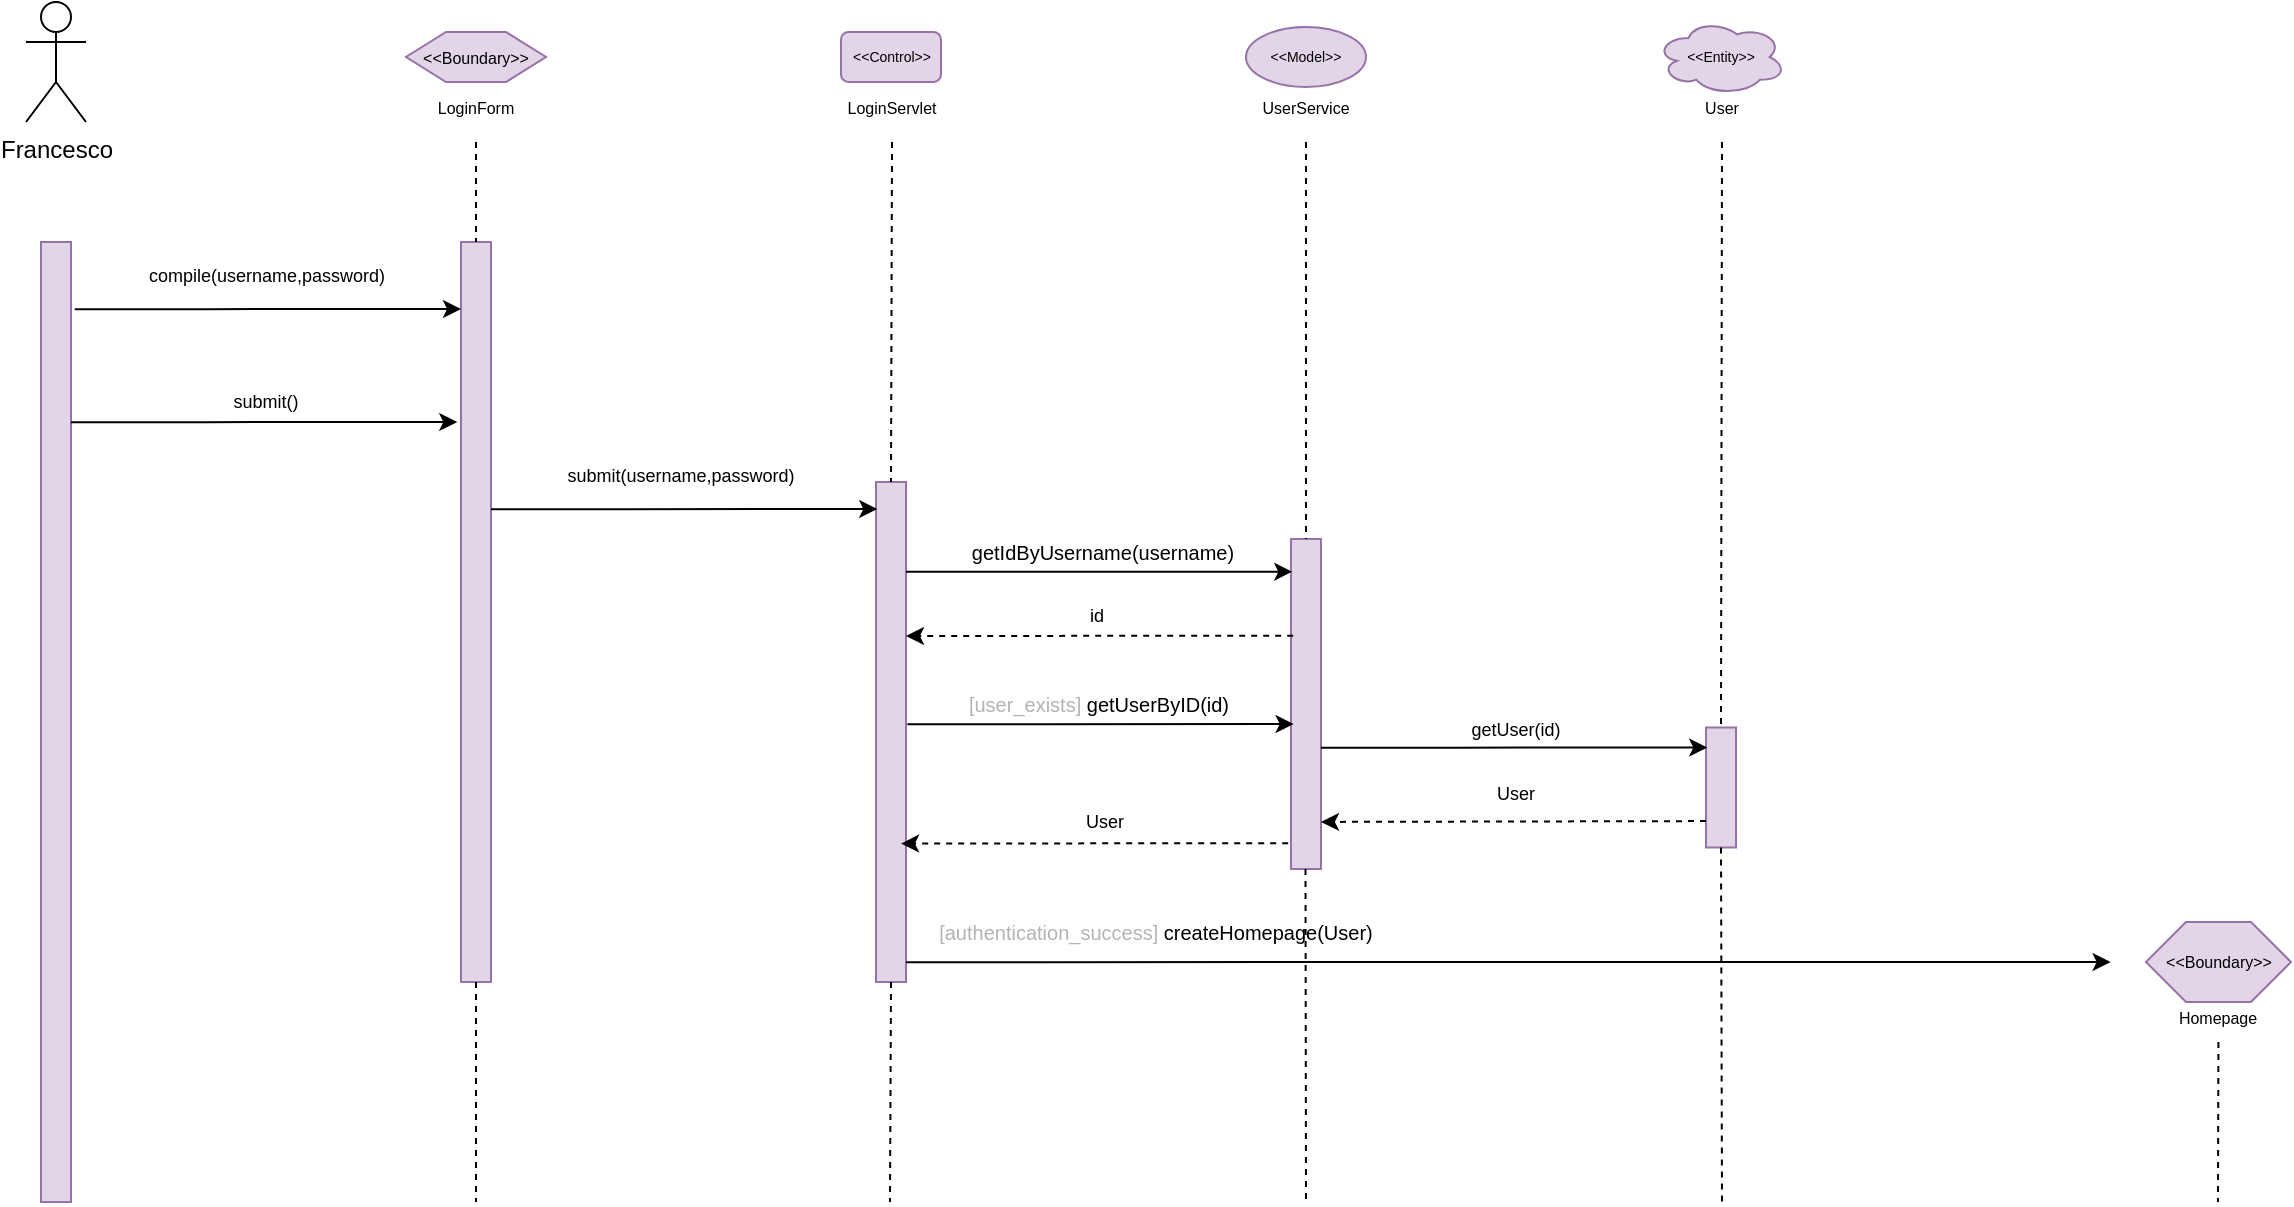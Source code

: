 <mxfile version="15.6.8" type="device"><diagram id="1OvarogxXKm3GbeuXe_s" name="Page-1"><mxGraphModel dx="1372" dy="717" grid="1" gridSize="10" guides="1" tooltips="1" connect="1" arrows="1" fold="1" page="1" pageScale="1" pageWidth="827" pageHeight="1169" math="0" shadow="0"><root><mxCell id="0"/><mxCell id="1" parent="0"/><mxCell id="YSWSATCDvpHB1jUYzoDS-1" value="Francesco" style="shape=umlActor;verticalLabelPosition=bottom;verticalAlign=top;html=1;outlineConnect=0;" vertex="1" parent="1"><mxGeometry x="120" y="120" width="30" height="60" as="geometry"/></mxCell><mxCell id="YSWSATCDvpHB1jUYzoDS-2" value="" style="rounded=0;whiteSpace=wrap;html=1;fillColor=#e1d5e7;strokeColor=#9673a6;" vertex="1" parent="1"><mxGeometry x="127.5" y="240" width="15" height="480" as="geometry"/></mxCell><mxCell id="YSWSATCDvpHB1jUYzoDS-3" value="" style="rounded=0;whiteSpace=wrap;html=1;fillColor=#e1d5e7;strokeColor=#9673a6;" vertex="1" parent="1"><mxGeometry x="337.5" y="240" width="15" height="370" as="geometry"/></mxCell><mxCell id="YSWSATCDvpHB1jUYzoDS-4" value="" style="endArrow=none;dashed=1;html=1;rounded=0;fontSize=8;entryX=0.5;entryY=0;entryDx=0;entryDy=0;exitX=0.5;exitY=1;exitDx=0;exitDy=0;" edge="1" parent="1" target="YSWSATCDvpHB1jUYzoDS-3"><mxGeometry width="50" height="50" relative="1" as="geometry"><mxPoint x="345" y="190" as="sourcePoint"/><mxPoint x="367.5" y="250" as="targetPoint"/></mxGeometry></mxCell><mxCell id="YSWSATCDvpHB1jUYzoDS-5" value="&amp;lt;&amp;lt;Boundary&amp;gt;&amp;gt;" style="shape=hexagon;perimeter=hexagonPerimeter2;whiteSpace=wrap;html=1;fixedSize=1;fontSize=8;fillColor=#e1d5e7;strokeColor=#9673a6;" vertex="1" parent="1"><mxGeometry x="310" y="135" width="70" height="25" as="geometry"/></mxCell><mxCell id="YSWSATCDvpHB1jUYzoDS-6" value="&lt;div&gt;LoginForm&lt;br&gt;&lt;/div&gt;" style="text;html=1;strokeColor=none;fillColor=none;align=center;verticalAlign=middle;whiteSpace=wrap;rounded=0;fontSize=8;" vertex="1" parent="1"><mxGeometry x="330" y="165" width="30" height="15" as="geometry"/></mxCell><mxCell id="YSWSATCDvpHB1jUYzoDS-7" value="submit()" style="text;html=1;strokeColor=none;fillColor=none;align=center;verticalAlign=middle;whiteSpace=wrap;rounded=0;fontSize=9;" vertex="1" parent="1"><mxGeometry x="180" y="310" width="120" height="20" as="geometry"/></mxCell><mxCell id="YSWSATCDvpHB1jUYzoDS-8" value="&amp;lt;&amp;lt;Control&amp;gt;&amp;gt;" style="rounded=1;whiteSpace=wrap;html=1;fontSize=7;fillColor=#e1d5e7;strokeColor=#9673a6;" vertex="1" parent="1"><mxGeometry x="527.5" y="135" width="50" height="25" as="geometry"/></mxCell><mxCell id="YSWSATCDvpHB1jUYzoDS-9" value="LoginServlet" style="text;html=1;strokeColor=none;fillColor=none;align=center;verticalAlign=middle;whiteSpace=wrap;rounded=0;fontSize=8;" vertex="1" parent="1"><mxGeometry x="537.5" y="165" width="30" height="15" as="geometry"/></mxCell><mxCell id="YSWSATCDvpHB1jUYzoDS-10" value="" style="rounded=0;whiteSpace=wrap;html=1;fillColor=#e1d5e7;strokeColor=#9673a6;" vertex="1" parent="1"><mxGeometry x="545" y="360" width="15" height="250" as="geometry"/></mxCell><mxCell id="YSWSATCDvpHB1jUYzoDS-11" value="" style="endArrow=none;dashed=1;html=1;rounded=0;fontSize=8;entryX=0.5;entryY=0;entryDx=0;entryDy=0;" edge="1" parent="1" target="YSWSATCDvpHB1jUYzoDS-10"><mxGeometry width="50" height="50" relative="1" as="geometry"><mxPoint x="553" y="190" as="sourcePoint"/><mxPoint x="597.5" y="263.5" as="targetPoint"/></mxGeometry></mxCell><mxCell id="YSWSATCDvpHB1jUYzoDS-12" value="&amp;lt;&amp;lt;Model&amp;gt;&amp;gt;" style="ellipse;whiteSpace=wrap;html=1;fontSize=7;fillColor=#e1d5e7;strokeColor=#9673a6;" vertex="1" parent="1"><mxGeometry x="730" y="132.5" width="60" height="30" as="geometry"/></mxCell><mxCell id="YSWSATCDvpHB1jUYzoDS-13" value="&lt;font color=&quot;#B3B3B3&quot;&gt;[user_exists]&lt;/font&gt; getUserByID(id)" style="text;html=1;strokeColor=none;fillColor=none;align=center;verticalAlign=middle;whiteSpace=wrap;rounded=0;fontSize=10;" vertex="1" parent="1"><mxGeometry x="559.75" y="461" width="192.5" height="20" as="geometry"/></mxCell><mxCell id="YSWSATCDvpHB1jUYzoDS-14" value="" style="rounded=0;whiteSpace=wrap;html=1;fillColor=#e1d5e7;strokeColor=#9673a6;" vertex="1" parent="1"><mxGeometry x="752.5" y="388.5" width="15" height="165" as="geometry"/></mxCell><mxCell id="YSWSATCDvpHB1jUYzoDS-15" value="" style="endArrow=none;dashed=1;html=1;rounded=0;fontSize=8;entryX=0.5;entryY=0;entryDx=0;entryDy=0;" edge="1" parent="1" target="YSWSATCDvpHB1jUYzoDS-14"><mxGeometry width="50" height="50" relative="1" as="geometry"><mxPoint x="760" y="190" as="sourcePoint"/><mxPoint x="782.5" y="288.5" as="targetPoint"/></mxGeometry></mxCell><mxCell id="YSWSATCDvpHB1jUYzoDS-16" value="UserService" style="text;html=1;strokeColor=none;fillColor=none;align=center;verticalAlign=middle;whiteSpace=wrap;rounded=0;fontSize=8;" vertex="1" parent="1"><mxGeometry x="745" y="165" width="30" height="15" as="geometry"/></mxCell><mxCell id="YSWSATCDvpHB1jUYzoDS-17" value="getUser(id)" style="text;html=1;strokeColor=none;fillColor=none;align=center;verticalAlign=middle;whiteSpace=wrap;rounded=0;fontSize=9;" vertex="1" parent="1"><mxGeometry x="770" y="473.75" width="190" height="20" as="geometry"/></mxCell><mxCell id="YSWSATCDvpHB1jUYzoDS-18" value="&amp;lt;&amp;lt;Entity&amp;gt;&amp;gt;" style="ellipse;shape=cloud;whiteSpace=wrap;html=1;fontSize=7;fillColor=#e1d5e7;strokeColor=#9673a6;" vertex="1" parent="1"><mxGeometry x="935" y="128.59" width="65" height="37.82" as="geometry"/></mxCell><mxCell id="YSWSATCDvpHB1jUYzoDS-19" value="" style="rounded=0;whiteSpace=wrap;html=1;fillColor=#e1d5e7;strokeColor=#9673a6;" vertex="1" parent="1"><mxGeometry x="960" y="482.75" width="15" height="60" as="geometry"/></mxCell><mxCell id="YSWSATCDvpHB1jUYzoDS-20" value="" style="endArrow=none;dashed=1;html=1;rounded=0;fontSize=8;entryX=0.5;entryY=0;entryDx=0;entryDy=0;" edge="1" parent="1" target="YSWSATCDvpHB1jUYzoDS-19"><mxGeometry width="50" height="50" relative="1" as="geometry"><mxPoint x="968" y="190" as="sourcePoint"/><mxPoint x="894.66" y="381.25" as="targetPoint"/></mxGeometry></mxCell><mxCell id="YSWSATCDvpHB1jUYzoDS-21" value="User" style="text;html=1;strokeColor=none;fillColor=none;align=center;verticalAlign=middle;whiteSpace=wrap;rounded=0;fontSize=9;" vertex="1" parent="1"><mxGeometry x="805" y="513" width="120" height="5" as="geometry"/></mxCell><mxCell id="YSWSATCDvpHB1jUYzoDS-22" value="" style="endArrow=classic;html=1;rounded=0;dashed=1;fontSize=7;entryX=1;entryY=0.333;entryDx=0;entryDy=0;entryPerimeter=0;" edge="1" parent="1"><mxGeometry width="50" height="50" relative="1" as="geometry"><mxPoint x="960" y="529.54" as="sourcePoint"/><mxPoint x="767.5" y="529.96" as="targetPoint"/></mxGeometry></mxCell><mxCell id="YSWSATCDvpHB1jUYzoDS-23" value="" style="endArrow=none;dashed=1;html=1;rounded=0;fontSize=8;exitX=0.5;exitY=1;exitDx=0;exitDy=0;" edge="1" parent="1" source="YSWSATCDvpHB1jUYzoDS-19"><mxGeometry width="50" height="50" relative="1" as="geometry"><mxPoint x="894.99" y="596.25" as="sourcePoint"/><mxPoint x="968" y="720" as="targetPoint"/></mxGeometry></mxCell><mxCell id="YSWSATCDvpHB1jUYzoDS-26" value="" style="endArrow=none;dashed=1;html=1;rounded=0;fontSize=8;exitX=0.5;exitY=1;exitDx=0;exitDy=0;" edge="1" parent="1" source="YSWSATCDvpHB1jUYzoDS-3"><mxGeometry width="50" height="50" relative="1" as="geometry"><mxPoint x="345" y="620" as="sourcePoint"/><mxPoint x="345" y="720" as="targetPoint"/><Array as="points"/></mxGeometry></mxCell><mxCell id="YSWSATCDvpHB1jUYzoDS-28" value="User" style="text;html=1;strokeColor=none;fillColor=none;align=center;verticalAlign=middle;whiteSpace=wrap;rounded=0;fontSize=8;" vertex="1" parent="1"><mxGeometry x="952.5" y="165" width="30" height="15" as="geometry"/></mxCell><mxCell id="YSWSATCDvpHB1jUYzoDS-29" value="" style="endArrow=classic;html=1;rounded=0;exitX=1;exitY=0;exitDx=0;exitDy=0;entryX=-0.125;entryY=0.121;entryDx=0;entryDy=0;entryPerimeter=0;" edge="1" parent="1"><mxGeometry width="50" height="50" relative="1" as="geometry"><mxPoint x="142.5" y="330.07" as="sourcePoint"/><mxPoint x="335.625" y="330" as="targetPoint"/><Array as="points"><mxPoint x="190" y="330.07"/><mxPoint x="210" y="330.07"/></Array></mxGeometry></mxCell><mxCell id="YSWSATCDvpHB1jUYzoDS-30" value="" style="endArrow=classic;html=1;rounded=0;exitX=1;exitY=0;exitDx=0;exitDy=0;entryX=-0.125;entryY=0.121;entryDx=0;entryDy=0;entryPerimeter=0;" edge="1" parent="1"><mxGeometry width="50" height="50" relative="1" as="geometry"><mxPoint x="352.5" y="373.57" as="sourcePoint"/><mxPoint x="545.625" y="373.5" as="targetPoint"/><Array as="points"><mxPoint x="400" y="373.57"/><mxPoint x="420" y="373.57"/></Array></mxGeometry></mxCell><mxCell id="YSWSATCDvpHB1jUYzoDS-31" value="&lt;div style=&quot;font-size: 9px&quot;&gt;&lt;font style=&quot;font-size: 9px&quot;&gt;submit(username,password)&lt;/font&gt;&lt;/div&gt;" style="text;html=1;strokeColor=none;fillColor=none;align=center;verticalAlign=middle;whiteSpace=wrap;rounded=0;fontSize=9;" vertex="1" parent="1"><mxGeometry x="350" y="340" width="195" height="33.5" as="geometry"/></mxCell><mxCell id="YSWSATCDvpHB1jUYzoDS-32" value="" style="endArrow=classic;html=1;rounded=0;exitX=1;exitY=0;exitDx=0;exitDy=0;entryX=-0.125;entryY=0.121;entryDx=0;entryDy=0;entryPerimeter=0;" edge="1" parent="1"><mxGeometry width="50" height="50" relative="1" as="geometry"><mxPoint x="144.38" y="273.57" as="sourcePoint"/><mxPoint x="337.505" y="273.5" as="targetPoint"/><Array as="points"><mxPoint x="191.88" y="273.57"/><mxPoint x="211.88" y="273.57"/></Array></mxGeometry></mxCell><mxCell id="YSWSATCDvpHB1jUYzoDS-34" value="" style="endArrow=classic;html=1;rounded=0;exitX=1;exitY=0;exitDx=0;exitDy=0;entryX=-0.125;entryY=0.121;entryDx=0;entryDy=0;entryPerimeter=0;" edge="1" parent="1"><mxGeometry width="50" height="50" relative="1" as="geometry"><mxPoint x="560" y="404.93" as="sourcePoint"/><mxPoint x="753.125" y="404.86" as="targetPoint"/><Array as="points"><mxPoint x="607.5" y="404.93"/><mxPoint x="627.5" y="404.93"/></Array></mxGeometry></mxCell><mxCell id="YSWSATCDvpHB1jUYzoDS-35" value="&lt;div style=&quot;font-size: 9px&quot;&gt;&lt;font style=&quot;font-size: 9px&quot;&gt;compile(username,password)&lt;/font&gt;&lt;/div&gt;" style="text;html=1;strokeColor=none;fillColor=none;align=center;verticalAlign=middle;whiteSpace=wrap;rounded=0;fontSize=9;" vertex="1" parent="1"><mxGeometry x="142.5" y="240" width="195" height="33.5" as="geometry"/></mxCell><mxCell id="YSWSATCDvpHB1jUYzoDS-38" value="User" style="text;html=1;strokeColor=none;fillColor=none;align=center;verticalAlign=middle;whiteSpace=wrap;rounded=0;fontSize=9;" vertex="1" parent="1"><mxGeometry x="562.25" y="513" width="195" height="33.5" as="geometry"/></mxCell><mxCell id="YSWSATCDvpHB1jUYzoDS-39" value="" style="endArrow=classic;html=1;rounded=0;dashed=1;fontSize=7;exitX=0.073;exitY=0.293;exitDx=0;exitDy=0;exitPerimeter=0;" edge="1" parent="1" source="YSWSATCDvpHB1jUYzoDS-14"><mxGeometry width="50" height="50" relative="1" as="geometry"><mxPoint x="749.505" y="436.6" as="sourcePoint"/><mxPoint x="560" y="437.0" as="targetPoint"/></mxGeometry></mxCell><mxCell id="YSWSATCDvpHB1jUYzoDS-40" value="id" style="text;html=1;strokeColor=none;fillColor=none;align=center;verticalAlign=middle;whiteSpace=wrap;rounded=0;fontSize=9;" vertex="1" parent="1"><mxGeometry x="557.5" y="420" width="195" height="13.5" as="geometry"/></mxCell><mxCell id="YSWSATCDvpHB1jUYzoDS-41" value="" style="endArrow=classic;html=1;rounded=0;dashed=1;fontSize=7;exitX=0.073;exitY=0.293;exitDx=0;exitDy=0;exitPerimeter=0;" edge="1" parent="1"><mxGeometry width="50" height="50" relative="1" as="geometry"><mxPoint x="751.095" y="540.605" as="sourcePoint"/><mxPoint x="557.5" y="540.76" as="targetPoint"/></mxGeometry></mxCell><mxCell id="YSWSATCDvpHB1jUYzoDS-42" value="getIdByUsername(username)" style="text;html=1;strokeColor=none;fillColor=none;align=center;verticalAlign=middle;whiteSpace=wrap;rounded=0;fontSize=10;" vertex="1" parent="1"><mxGeometry x="562.25" y="390" width="192.5" height="10" as="geometry"/></mxCell><mxCell id="YSWSATCDvpHB1jUYzoDS-43" value="" style="endArrow=classic;html=1;rounded=0;exitX=1;exitY=0;exitDx=0;exitDy=0;entryX=-0.125;entryY=0.121;entryDx=0;entryDy=0;entryPerimeter=0;" edge="1" parent="1"><mxGeometry width="50" height="50" relative="1" as="geometry"><mxPoint x="560.69" y="481.07" as="sourcePoint"/><mxPoint x="753.815" y="481.0" as="targetPoint"/><Array as="points"><mxPoint x="608.19" y="481.07"/><mxPoint x="628.19" y="481.07"/></Array></mxGeometry></mxCell><mxCell id="YSWSATCDvpHB1jUYzoDS-44" value="" style="endArrow=classic;html=1;rounded=0;exitX=1;exitY=0;exitDx=0;exitDy=0;entryX=-0.125;entryY=0.121;entryDx=0;entryDy=0;entryPerimeter=0;" edge="1" parent="1"><mxGeometry width="50" height="50" relative="1" as="geometry"><mxPoint x="767.5" y="492.82" as="sourcePoint"/><mxPoint x="960.625" y="492.75" as="targetPoint"/><Array as="points"><mxPoint x="815" y="492.82"/><mxPoint x="835" y="492.82"/></Array></mxGeometry></mxCell><mxCell id="YSWSATCDvpHB1jUYzoDS-49" value="&lt;div&gt;&lt;font color=&quot;#B3B3B3&quot;&gt;[authentication_success] &lt;/font&gt;createHomepage(User)&lt;/div&gt;" style="text;html=1;strokeColor=none;fillColor=none;align=center;verticalAlign=middle;whiteSpace=wrap;rounded=0;fontSize=10;" vertex="1" parent="1"><mxGeometry x="559.75" y="575" width="250.25" height="20" as="geometry"/></mxCell><mxCell id="YSWSATCDvpHB1jUYzoDS-50" value="" style="endArrow=classic;html=1;rounded=0;exitX=1;exitY=0;exitDx=0;exitDy=0;" edge="1" parent="1"><mxGeometry width="50" height="50" relative="1" as="geometry"><mxPoint x="560" y="600.07" as="sourcePoint"/><mxPoint x="1162.31" y="600" as="targetPoint"/><Array as="points"><mxPoint x="607.5" y="600.07"/><mxPoint x="627.5" y="600.07"/></Array></mxGeometry></mxCell><mxCell id="YSWSATCDvpHB1jUYzoDS-51" value="" style="endArrow=none;dashed=1;html=1;rounded=0;fontSize=8;exitX=0.5;exitY=1;exitDx=0;exitDy=0;" edge="1" parent="1"><mxGeometry width="50" height="50" relative="1" as="geometry"><mxPoint x="759.75" y="553.5" as="sourcePoint"/><mxPoint x="760" y="720" as="targetPoint"/></mxGeometry></mxCell><mxCell id="YSWSATCDvpHB1jUYzoDS-52" value="" style="endArrow=none;dashed=1;html=1;rounded=0;fontSize=8;exitX=0.5;exitY=1;exitDx=0;exitDy=0;" edge="1" parent="1" source="YSWSATCDvpHB1jUYzoDS-10"><mxGeometry width="50" height="50" relative="1" as="geometry"><mxPoint x="552" y="620" as="sourcePoint"/><mxPoint x="552" y="720" as="targetPoint"/></mxGeometry></mxCell><mxCell id="YSWSATCDvpHB1jUYzoDS-53" value="&amp;lt;&amp;lt;Boundary&amp;gt;&amp;gt;" style="shape=hexagon;perimeter=hexagonPerimeter2;whiteSpace=wrap;html=1;fixedSize=1;fontSize=8;fillColor=#e1d5e7;strokeColor=#9673a6;" vertex="1" parent="1"><mxGeometry x="1180" y="580" width="72.5" height="40" as="geometry"/></mxCell><mxCell id="YSWSATCDvpHB1jUYzoDS-55" value="" style="endArrow=none;dashed=1;html=1;rounded=0;fontSize=8;" edge="1" parent="1"><mxGeometry width="50" height="50" relative="1" as="geometry"><mxPoint x="1216.21" y="640" as="sourcePoint"/><mxPoint x="1216" y="720" as="targetPoint"/></mxGeometry></mxCell><mxCell id="YSWSATCDvpHB1jUYzoDS-56" value="&lt;div&gt;Homepage&lt;/div&gt;" style="text;html=1;strokeColor=none;fillColor=none;align=center;verticalAlign=middle;whiteSpace=wrap;rounded=0;fontSize=8;" vertex="1" parent="1"><mxGeometry x="1201.25" y="620" width="30" height="15" as="geometry"/></mxCell></root></mxGraphModel></diagram></mxfile>